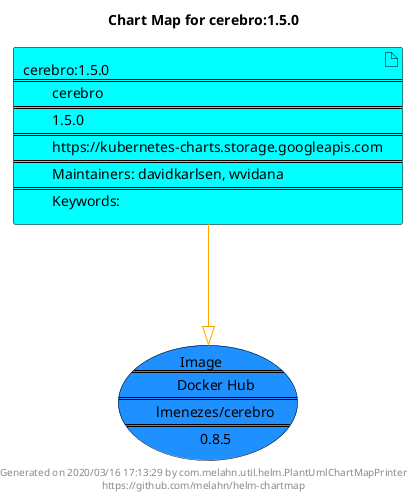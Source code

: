 @startuml
skinparam linetype ortho
skinparam backgroundColor white
skinparam usecaseBorderColor black
skinparam usecaseArrowColor LightSlateGray
skinparam artifactBorderColor black
skinparam artifactArrowColor LightSlateGray

title Chart Map for cerebro:1.5.0

'There is one referenced Helm Chart
artifact "cerebro:1.5.0\n====\n\tcerebro\n====\n\t1.5.0\n====\n\thttps://kubernetes-charts.storage.googleapis.com\n====\n\tMaintainers: davidkarlsen, wvidana\n====\n\tKeywords: " as cerebro_1_5_0 #Cyan

'There is one referenced Docker Image
usecase "Image\n====\n\tDocker Hub\n====\n\tlmenezes/cerebro\n====\n\t0.8.5" as lmenezes_cerebro_0_8_5 #DodgerBlue

'Chart Dependencies
cerebro_1_5_0--[#orange]-|>lmenezes_cerebro_0_8_5

center footer Generated on 2020/03/16 17:13:29 by com.melahn.util.helm.PlantUmlChartMapPrinter\nhttps://github.com/melahn/helm-chartmap
@enduml
